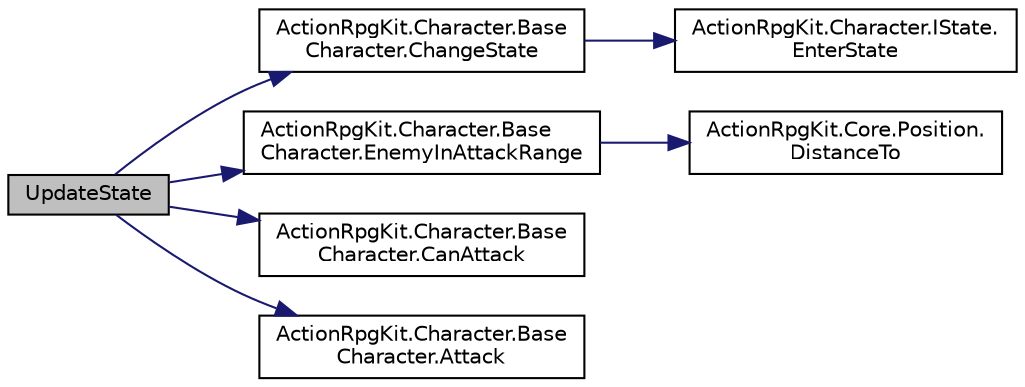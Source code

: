 digraph "UpdateState"
{
 // INTERACTIVE_SVG=YES
  edge [fontname="Helvetica",fontsize="10",labelfontname="Helvetica",labelfontsize="10"];
  node [fontname="Helvetica",fontsize="10",shape=record];
  rankdir="LR";
  Node1 [label="UpdateState",height=0.2,width=0.4,color="black", fillcolor="grey75", style="filled", fontcolor="black"];
  Node1 -> Node2 [color="midnightblue",fontsize="10",style="solid",fontname="Helvetica"];
  Node2 [label="ActionRpgKit.Character.Base\lCharacter.ChangeState",height=0.2,width=0.4,color="black", fillcolor="white", style="filled",URL="$d9/d5c/class_action_rpg_kit_1_1_character_1_1_base_character.xhtml#ad3af8a0034cb6abc219f9d28a78615a0",tooltip="Change the State to the given State if the given State differs from the current State."];
  Node2 -> Node3 [color="midnightblue",fontsize="10",style="solid",fontname="Helvetica"];
  Node3 [label="ActionRpgKit.Character.IState.\lEnterState",height=0.2,width=0.4,color="black", fillcolor="white", style="filled",URL="$db/d3f/interface_action_rpg_kit_1_1_character_1_1_i_state.xhtml#a1aba682a800f617df15d172bac4519fe",tooltip="Called when entering the State."];
  Node1 -> Node4 [color="midnightblue",fontsize="10",style="solid",fontname="Helvetica"];
  Node4 [label="ActionRpgKit.Character.Base\lCharacter.EnemyInAttackRange",height=0.2,width=0.4,color="black", fillcolor="white", style="filled",URL="$d9/d5c/class_action_rpg_kit_1_1_character_1_1_base_character.xhtml#a6ba4962cda376e693e597139fe558525",tooltip="Whether the Character is in range for an attack."];
  Node4 -> Node5 [color="midnightblue",fontsize="10",style="solid",fontname="Helvetica"];
  Node5 [label="ActionRpgKit.Core.Position.\lDistanceTo",height=0.2,width=0.4,color="black", fillcolor="white", style="filled",URL="$dc/d37/class_action_rpg_kit_1_1_core_1_1_position.xhtml#a8850458fdd4bc5ccdb00fb212506191e",tooltip="The distance to the given Position."];
  Node1 -> Node6 [color="midnightblue",fontsize="10",style="solid",fontname="Helvetica"];
  Node6 [label="ActionRpgKit.Character.Base\lCharacter.CanAttack",height=0.2,width=0.4,color="black", fillcolor="white", style="filled",URL="$d9/d5c/class_action_rpg_kit_1_1_character_1_1_base_character.xhtml#add055791730d39eaf3b51542df592142",tooltip="Whether the Character can attack depends on the time since the last attack."];
  Node1 -> Node7 [color="midnightblue",fontsize="10",style="solid",fontname="Helvetica"];
  Node7 [label="ActionRpgKit.Character.Base\lCharacter.Attack",height=0.2,width=0.4,color="black", fillcolor="white", style="filled",URL="$d9/d5c/class_action_rpg_kit_1_1_character_1_1_base_character.xhtml#af286256bac45cb4f84818931177c0feb",tooltip="Attack the given IFighter."];
}
